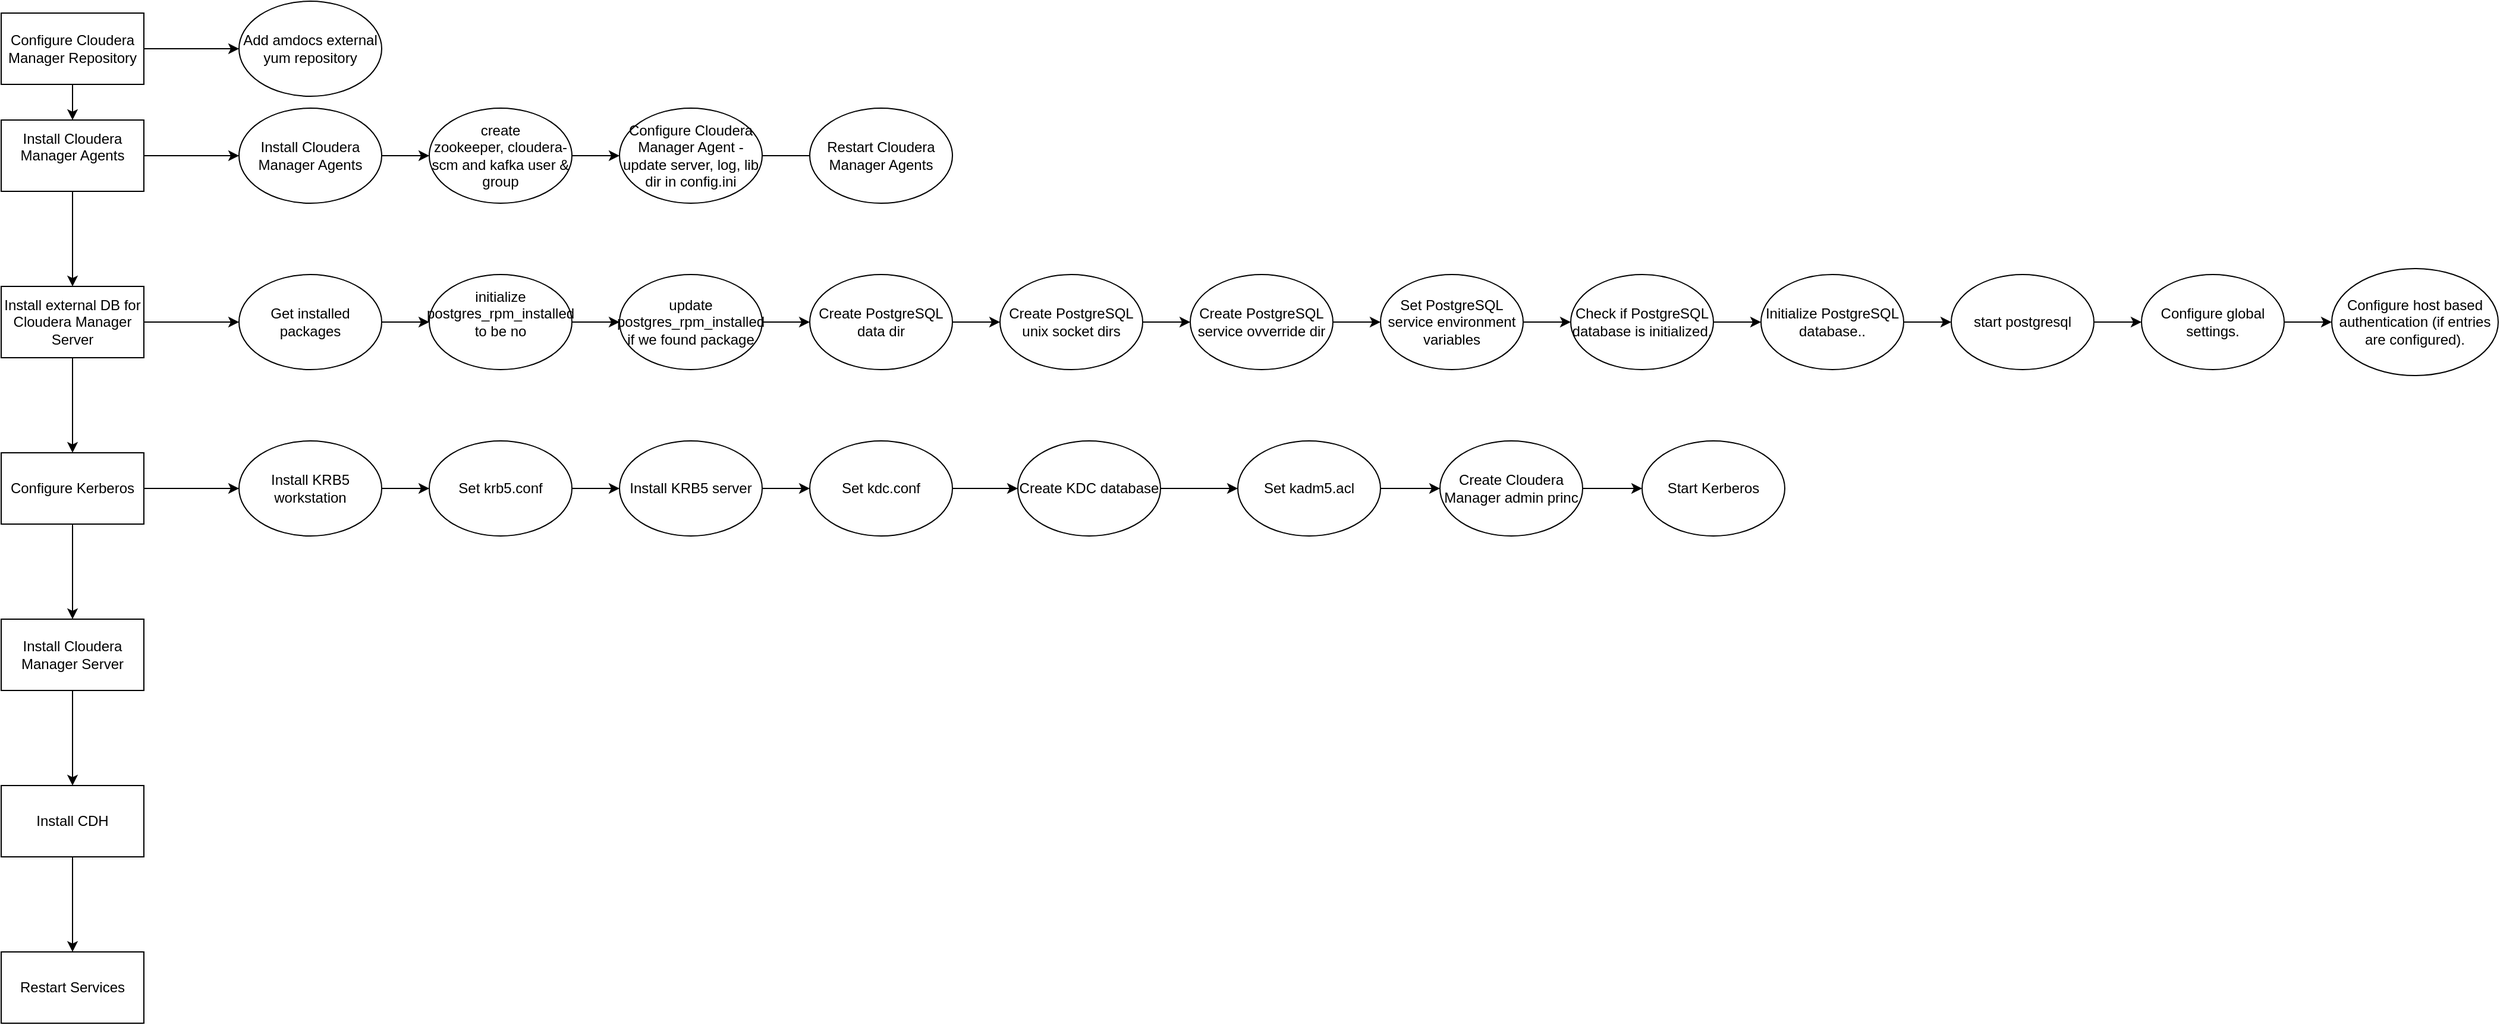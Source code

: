 <mxfile version="13.10.0" type="github">
  <diagram id="29YZ0Py1t4EAO77H3x10" name="Page-1">
    <mxGraphModel dx="2595" dy="1370" grid="1" gridSize="10" guides="1" tooltips="1" connect="1" arrows="1" fold="1" page="1" pageScale="1" pageWidth="850" pageHeight="1100" math="0" shadow="0">
      <root>
        <mxCell id="0" />
        <mxCell id="1" parent="0" />
        <mxCell id="Dh1NTllMK92IxTkZGG6l-3" value="" style="edgeStyle=orthogonalEdgeStyle;rounded=0;orthogonalLoop=1;jettySize=auto;html=1;" edge="1" parent="1" source="Dh1NTllMK92IxTkZGG6l-1" target="Dh1NTllMK92IxTkZGG6l-2">
          <mxGeometry relative="1" as="geometry" />
        </mxCell>
        <mxCell id="Dh1NTllMK92IxTkZGG6l-15" value="" style="edgeStyle=orthogonalEdgeStyle;rounded=0;orthogonalLoop=1;jettySize=auto;html=1;" edge="1" parent="1" source="Dh1NTllMK92IxTkZGG6l-1" target="Dh1NTllMK92IxTkZGG6l-14">
          <mxGeometry relative="1" as="geometry" />
        </mxCell>
        <mxCell id="Dh1NTllMK92IxTkZGG6l-1" value="Configure Cloudera Manager Repository" style="rounded=0;whiteSpace=wrap;html=1;" vertex="1" parent="1">
          <mxGeometry x="360" y="40" width="120" height="60" as="geometry" />
        </mxCell>
        <mxCell id="Dh1NTllMK92IxTkZGG6l-5" value="" style="edgeStyle=orthogonalEdgeStyle;rounded=0;orthogonalLoop=1;jettySize=auto;html=1;" edge="1" parent="1" source="Dh1NTllMK92IxTkZGG6l-2" target="Dh1NTllMK92IxTkZGG6l-4">
          <mxGeometry relative="1" as="geometry" />
        </mxCell>
        <mxCell id="Dh1NTllMK92IxTkZGG6l-17" value="" style="edgeStyle=orthogonalEdgeStyle;rounded=0;orthogonalLoop=1;jettySize=auto;html=1;" edge="1" parent="1" source="Dh1NTllMK92IxTkZGG6l-2" target="Dh1NTllMK92IxTkZGG6l-16">
          <mxGeometry relative="1" as="geometry" />
        </mxCell>
        <mxCell id="Dh1NTllMK92IxTkZGG6l-2" value="&lt;div&gt;Install Cloudera Manager Agents&lt;/div&gt;&lt;div&gt;&lt;br&gt;&lt;/div&gt;" style="whiteSpace=wrap;html=1;rounded=0;" vertex="1" parent="1">
          <mxGeometry x="360" y="130" width="120" height="60" as="geometry" />
        </mxCell>
        <mxCell id="Dh1NTllMK92IxTkZGG6l-7" value="" style="edgeStyle=orthogonalEdgeStyle;rounded=0;orthogonalLoop=1;jettySize=auto;html=1;" edge="1" parent="1" source="Dh1NTllMK92IxTkZGG6l-4" target="Dh1NTllMK92IxTkZGG6l-6">
          <mxGeometry relative="1" as="geometry" />
        </mxCell>
        <mxCell id="Dh1NTllMK92IxTkZGG6l-32" value="" style="edgeStyle=orthogonalEdgeStyle;rounded=0;orthogonalLoop=1;jettySize=auto;html=1;" edge="1" parent="1" source="Dh1NTllMK92IxTkZGG6l-4" target="Dh1NTllMK92IxTkZGG6l-31">
          <mxGeometry relative="1" as="geometry" />
        </mxCell>
        <mxCell id="Dh1NTllMK92IxTkZGG6l-4" value="Install external DB for Cloudera Manager Server" style="whiteSpace=wrap;html=1;rounded=0;" vertex="1" parent="1">
          <mxGeometry x="360" y="270" width="120" height="60" as="geometry" />
        </mxCell>
        <mxCell id="Dh1NTllMK92IxTkZGG6l-9" value="" style="edgeStyle=orthogonalEdgeStyle;rounded=0;orthogonalLoop=1;jettySize=auto;html=1;" edge="1" parent="1" source="Dh1NTllMK92IxTkZGG6l-6" target="Dh1NTllMK92IxTkZGG6l-8">
          <mxGeometry relative="1" as="geometry" />
        </mxCell>
        <mxCell id="Dh1NTllMK92IxTkZGG6l-56" value="" style="edgeStyle=orthogonalEdgeStyle;rounded=0;orthogonalLoop=1;jettySize=auto;html=1;" edge="1" parent="1" source="Dh1NTllMK92IxTkZGG6l-6" target="Dh1NTllMK92IxTkZGG6l-55">
          <mxGeometry relative="1" as="geometry" />
        </mxCell>
        <mxCell id="Dh1NTllMK92IxTkZGG6l-6" value="Configure Kerberos" style="whiteSpace=wrap;html=1;rounded=0;" vertex="1" parent="1">
          <mxGeometry x="360" y="410" width="120" height="60" as="geometry" />
        </mxCell>
        <mxCell id="Dh1NTllMK92IxTkZGG6l-11" value="" style="edgeStyle=orthogonalEdgeStyle;rounded=0;orthogonalLoop=1;jettySize=auto;html=1;" edge="1" parent="1" source="Dh1NTllMK92IxTkZGG6l-8" target="Dh1NTllMK92IxTkZGG6l-10">
          <mxGeometry relative="1" as="geometry" />
        </mxCell>
        <mxCell id="Dh1NTllMK92IxTkZGG6l-8" value="Install Cloudera Manager Server" style="whiteSpace=wrap;html=1;rounded=0;" vertex="1" parent="1">
          <mxGeometry x="360" y="550" width="120" height="60" as="geometry" />
        </mxCell>
        <mxCell id="Dh1NTllMK92IxTkZGG6l-13" value="" style="edgeStyle=orthogonalEdgeStyle;rounded=0;orthogonalLoop=1;jettySize=auto;html=1;" edge="1" parent="1" source="Dh1NTllMK92IxTkZGG6l-10" target="Dh1NTllMK92IxTkZGG6l-12">
          <mxGeometry relative="1" as="geometry" />
        </mxCell>
        <mxCell id="Dh1NTllMK92IxTkZGG6l-10" value="Install CDH" style="whiteSpace=wrap;html=1;rounded=0;" vertex="1" parent="1">
          <mxGeometry x="360" y="690" width="120" height="60" as="geometry" />
        </mxCell>
        <mxCell id="Dh1NTllMK92IxTkZGG6l-12" value="Restart Services" style="whiteSpace=wrap;html=1;rounded=0;" vertex="1" parent="1">
          <mxGeometry x="360" y="830" width="120" height="60" as="geometry" />
        </mxCell>
        <mxCell id="Dh1NTllMK92IxTkZGG6l-14" value="Add amdocs external yum repository" style="ellipse;whiteSpace=wrap;html=1;rounded=0;" vertex="1" parent="1">
          <mxGeometry x="560" y="30" width="120" height="80" as="geometry" />
        </mxCell>
        <mxCell id="Dh1NTllMK92IxTkZGG6l-19" value="" style="edgeStyle=orthogonalEdgeStyle;rounded=0;orthogonalLoop=1;jettySize=auto;html=1;" edge="1" parent="1" source="Dh1NTllMK92IxTkZGG6l-16" target="Dh1NTllMK92IxTkZGG6l-18">
          <mxGeometry relative="1" as="geometry" />
        </mxCell>
        <mxCell id="Dh1NTllMK92IxTkZGG6l-16" value="Install Cloudera Manager Agents" style="ellipse;whiteSpace=wrap;html=1;rounded=0;" vertex="1" parent="1">
          <mxGeometry x="560" y="120" width="120" height="80" as="geometry" />
        </mxCell>
        <mxCell id="Dh1NTllMK92IxTkZGG6l-21" value="" style="edgeStyle=orthogonalEdgeStyle;rounded=0;orthogonalLoop=1;jettySize=auto;html=1;" edge="1" parent="1" source="Dh1NTllMK92IxTkZGG6l-18" target="Dh1NTllMK92IxTkZGG6l-20">
          <mxGeometry relative="1" as="geometry" />
        </mxCell>
        <mxCell id="Dh1NTllMK92IxTkZGG6l-18" value="create zookeeper,&amp;nbsp;cloudera-scm and kafka user &amp;amp; group" style="ellipse;whiteSpace=wrap;html=1;rounded=0;" vertex="1" parent="1">
          <mxGeometry x="720" y="120" width="120" height="80" as="geometry" />
        </mxCell>
        <mxCell id="Dh1NTllMK92IxTkZGG6l-25" value="" style="edgeStyle=orthogonalEdgeStyle;rounded=0;orthogonalLoop=1;jettySize=auto;html=1;" edge="1" parent="1" source="Dh1NTllMK92IxTkZGG6l-20">
          <mxGeometry relative="1" as="geometry">
            <mxPoint x="1120" y="160" as="targetPoint" />
          </mxGeometry>
        </mxCell>
        <mxCell id="Dh1NTllMK92IxTkZGG6l-20" value="Configure Cloudera Manager Agent - update server, log, lib dir in config.ini" style="ellipse;whiteSpace=wrap;html=1;rounded=0;" vertex="1" parent="1">
          <mxGeometry x="880" y="120" width="120" height="80" as="geometry" />
        </mxCell>
        <mxCell id="Dh1NTllMK92IxTkZGG6l-30" value="Restart Cloudera Manager Agents" style="ellipse;whiteSpace=wrap;html=1;" vertex="1" parent="1">
          <mxGeometry x="1040" y="120" width="120" height="80" as="geometry" />
        </mxCell>
        <mxCell id="Dh1NTllMK92IxTkZGG6l-34" value="" style="edgeStyle=orthogonalEdgeStyle;rounded=0;orthogonalLoop=1;jettySize=auto;html=1;" edge="1" parent="1" source="Dh1NTllMK92IxTkZGG6l-31" target="Dh1NTllMK92IxTkZGG6l-33">
          <mxGeometry relative="1" as="geometry" />
        </mxCell>
        <mxCell id="Dh1NTllMK92IxTkZGG6l-31" value="Get installed packages" style="ellipse;whiteSpace=wrap;html=1;rounded=0;" vertex="1" parent="1">
          <mxGeometry x="560" y="260" width="120" height="80" as="geometry" />
        </mxCell>
        <mxCell id="Dh1NTllMK92IxTkZGG6l-36" value="" style="edgeStyle=orthogonalEdgeStyle;rounded=0;orthogonalLoop=1;jettySize=auto;html=1;" edge="1" parent="1" source="Dh1NTllMK92IxTkZGG6l-33" target="Dh1NTllMK92IxTkZGG6l-35">
          <mxGeometry relative="1" as="geometry" />
        </mxCell>
        <mxCell id="Dh1NTllMK92IxTkZGG6l-33" value="&lt;div&gt;initialize postgres_rpm_installed to be no&lt;/div&gt;&lt;div&gt;&lt;br&gt;&lt;/div&gt;" style="ellipse;whiteSpace=wrap;html=1;rounded=0;" vertex="1" parent="1">
          <mxGeometry x="720" y="260" width="120" height="80" as="geometry" />
        </mxCell>
        <mxCell id="Dh1NTllMK92IxTkZGG6l-38" value="" style="edgeStyle=orthogonalEdgeStyle;rounded=0;orthogonalLoop=1;jettySize=auto;html=1;" edge="1" parent="1" source="Dh1NTllMK92IxTkZGG6l-35" target="Dh1NTllMK92IxTkZGG6l-37">
          <mxGeometry relative="1" as="geometry" />
        </mxCell>
        <mxCell id="Dh1NTllMK92IxTkZGG6l-35" value="update postgres_rpm_installed if we found package" style="ellipse;whiteSpace=wrap;html=1;rounded=0;" vertex="1" parent="1">
          <mxGeometry x="880" y="260" width="120" height="80" as="geometry" />
        </mxCell>
        <mxCell id="Dh1NTllMK92IxTkZGG6l-40" value="" style="edgeStyle=orthogonalEdgeStyle;rounded=0;orthogonalLoop=1;jettySize=auto;html=1;" edge="1" parent="1" source="Dh1NTllMK92IxTkZGG6l-37" target="Dh1NTllMK92IxTkZGG6l-39">
          <mxGeometry relative="1" as="geometry" />
        </mxCell>
        <mxCell id="Dh1NTllMK92IxTkZGG6l-37" value="&lt;div&gt;Create PostgreSQL data dir&lt;/div&gt;" style="ellipse;whiteSpace=wrap;html=1;rounded=0;" vertex="1" parent="1">
          <mxGeometry x="1040" y="260" width="120" height="80" as="geometry" />
        </mxCell>
        <mxCell id="Dh1NTllMK92IxTkZGG6l-42" value="" style="edgeStyle=orthogonalEdgeStyle;rounded=0;orthogonalLoop=1;jettySize=auto;html=1;" edge="1" parent="1" source="Dh1NTllMK92IxTkZGG6l-39" target="Dh1NTllMK92IxTkZGG6l-41">
          <mxGeometry relative="1" as="geometry" />
        </mxCell>
        <mxCell id="Dh1NTllMK92IxTkZGG6l-39" value="Create PostgreSQL unix socket dirs" style="ellipse;whiteSpace=wrap;html=1;rounded=0;" vertex="1" parent="1">
          <mxGeometry x="1200" y="260" width="120" height="80" as="geometry" />
        </mxCell>
        <mxCell id="Dh1NTllMK92IxTkZGG6l-44" value="" style="edgeStyle=orthogonalEdgeStyle;rounded=0;orthogonalLoop=1;jettySize=auto;html=1;" edge="1" parent="1" source="Dh1NTllMK92IxTkZGG6l-41" target="Dh1NTllMK92IxTkZGG6l-43">
          <mxGeometry relative="1" as="geometry" />
        </mxCell>
        <mxCell id="Dh1NTllMK92IxTkZGG6l-41" value="&lt;div&gt;Create PostgreSQL service ovverride dir&lt;/div&gt;" style="ellipse;whiteSpace=wrap;html=1;rounded=0;" vertex="1" parent="1">
          <mxGeometry x="1360" y="260" width="120" height="80" as="geometry" />
        </mxCell>
        <mxCell id="Dh1NTllMK92IxTkZGG6l-46" value="" style="edgeStyle=orthogonalEdgeStyle;rounded=0;orthogonalLoop=1;jettySize=auto;html=1;" edge="1" parent="1" source="Dh1NTllMK92IxTkZGG6l-43" target="Dh1NTllMK92IxTkZGG6l-45">
          <mxGeometry relative="1" as="geometry" />
        </mxCell>
        <mxCell id="Dh1NTllMK92IxTkZGG6l-43" value="Set PostgreSQL service environment variables" style="ellipse;whiteSpace=wrap;html=1;rounded=0;" vertex="1" parent="1">
          <mxGeometry x="1520" y="260" width="120" height="80" as="geometry" />
        </mxCell>
        <mxCell id="Dh1NTllMK92IxTkZGG6l-48" value="" style="edgeStyle=orthogonalEdgeStyle;rounded=0;orthogonalLoop=1;jettySize=auto;html=1;" edge="1" parent="1" source="Dh1NTllMK92IxTkZGG6l-45" target="Dh1NTllMK92IxTkZGG6l-47">
          <mxGeometry relative="1" as="geometry" />
        </mxCell>
        <mxCell id="Dh1NTllMK92IxTkZGG6l-45" value="Check if PostgreSQL database is initialized." style="ellipse;whiteSpace=wrap;html=1;rounded=0;" vertex="1" parent="1">
          <mxGeometry x="1680" y="260" width="120" height="80" as="geometry" />
        </mxCell>
        <mxCell id="Dh1NTllMK92IxTkZGG6l-50" value="" style="edgeStyle=orthogonalEdgeStyle;rounded=0;orthogonalLoop=1;jettySize=auto;html=1;" edge="1" parent="1" source="Dh1NTllMK92IxTkZGG6l-47" target="Dh1NTllMK92IxTkZGG6l-49">
          <mxGeometry relative="1" as="geometry" />
        </mxCell>
        <mxCell id="Dh1NTllMK92IxTkZGG6l-47" value="Initialize PostgreSQL database.." style="ellipse;whiteSpace=wrap;html=1;rounded=0;" vertex="1" parent="1">
          <mxGeometry x="1840" y="260" width="120" height="80" as="geometry" />
        </mxCell>
        <mxCell id="Dh1NTllMK92IxTkZGG6l-52" value="" style="edgeStyle=orthogonalEdgeStyle;rounded=0;orthogonalLoop=1;jettySize=auto;html=1;" edge="1" parent="1" source="Dh1NTllMK92IxTkZGG6l-49" target="Dh1NTllMK92IxTkZGG6l-51">
          <mxGeometry relative="1" as="geometry" />
        </mxCell>
        <mxCell id="Dh1NTllMK92IxTkZGG6l-49" value="start postgresql" style="ellipse;whiteSpace=wrap;html=1;rounded=0;" vertex="1" parent="1">
          <mxGeometry x="2000" y="260" width="120" height="80" as="geometry" />
        </mxCell>
        <mxCell id="Dh1NTllMK92IxTkZGG6l-54" value="" style="edgeStyle=orthogonalEdgeStyle;rounded=0;orthogonalLoop=1;jettySize=auto;html=1;" edge="1" parent="1" source="Dh1NTllMK92IxTkZGG6l-51" target="Dh1NTllMK92IxTkZGG6l-53">
          <mxGeometry relative="1" as="geometry" />
        </mxCell>
        <mxCell id="Dh1NTllMK92IxTkZGG6l-51" value="Configure global settings." style="ellipse;whiteSpace=wrap;html=1;rounded=0;" vertex="1" parent="1">
          <mxGeometry x="2160" y="260" width="120" height="80" as="geometry" />
        </mxCell>
        <mxCell id="Dh1NTllMK92IxTkZGG6l-53" value="&lt;div&gt;Configure host based authentication (if entries are configured).&lt;/div&gt;" style="ellipse;whiteSpace=wrap;html=1;rounded=0;" vertex="1" parent="1">
          <mxGeometry x="2320" y="255" width="140" height="90" as="geometry" />
        </mxCell>
        <mxCell id="Dh1NTllMK92IxTkZGG6l-58" value="" style="edgeStyle=orthogonalEdgeStyle;rounded=0;orthogonalLoop=1;jettySize=auto;html=1;" edge="1" parent="1" source="Dh1NTllMK92IxTkZGG6l-55" target="Dh1NTllMK92IxTkZGG6l-57">
          <mxGeometry relative="1" as="geometry" />
        </mxCell>
        <mxCell id="Dh1NTllMK92IxTkZGG6l-55" value="&lt;div&gt;&lt;span&gt;Install KRB5 workstation&lt;/span&gt;&lt;br&gt;&lt;/div&gt;" style="ellipse;whiteSpace=wrap;html=1;rounded=0;" vertex="1" parent="1">
          <mxGeometry x="560" y="400" width="120" height="80" as="geometry" />
        </mxCell>
        <mxCell id="Dh1NTllMK92IxTkZGG6l-60" value="" style="edgeStyle=orthogonalEdgeStyle;rounded=0;orthogonalLoop=1;jettySize=auto;html=1;" edge="1" parent="1" source="Dh1NTllMK92IxTkZGG6l-57" target="Dh1NTllMK92IxTkZGG6l-59">
          <mxGeometry relative="1" as="geometry" />
        </mxCell>
        <mxCell id="Dh1NTllMK92IxTkZGG6l-57" value="Set krb5.conf" style="ellipse;whiteSpace=wrap;html=1;rounded=0;" vertex="1" parent="1">
          <mxGeometry x="720" y="400" width="120" height="80" as="geometry" />
        </mxCell>
        <mxCell id="Dh1NTllMK92IxTkZGG6l-62" value="" style="edgeStyle=orthogonalEdgeStyle;rounded=0;orthogonalLoop=1;jettySize=auto;html=1;" edge="1" parent="1" source="Dh1NTllMK92IxTkZGG6l-59" target="Dh1NTllMK92IxTkZGG6l-61">
          <mxGeometry relative="1" as="geometry" />
        </mxCell>
        <mxCell id="Dh1NTllMK92IxTkZGG6l-59" value="Install KRB5 server" style="ellipse;whiteSpace=wrap;html=1;rounded=0;" vertex="1" parent="1">
          <mxGeometry x="880" y="400" width="120" height="80" as="geometry" />
        </mxCell>
        <mxCell id="Dh1NTllMK92IxTkZGG6l-64" value="" style="edgeStyle=orthogonalEdgeStyle;rounded=0;orthogonalLoop=1;jettySize=auto;html=1;" edge="1" parent="1" source="Dh1NTllMK92IxTkZGG6l-61" target="Dh1NTllMK92IxTkZGG6l-63">
          <mxGeometry relative="1" as="geometry" />
        </mxCell>
        <mxCell id="Dh1NTllMK92IxTkZGG6l-61" value="Set kdc.conf" style="ellipse;whiteSpace=wrap;html=1;rounded=0;" vertex="1" parent="1">
          <mxGeometry x="1040" y="400" width="120" height="80" as="geometry" />
        </mxCell>
        <mxCell id="Dh1NTllMK92IxTkZGG6l-66" value="" style="edgeStyle=orthogonalEdgeStyle;rounded=0;orthogonalLoop=1;jettySize=auto;html=1;" edge="1" parent="1" source="Dh1NTllMK92IxTkZGG6l-63" target="Dh1NTllMK92IxTkZGG6l-65">
          <mxGeometry relative="1" as="geometry" />
        </mxCell>
        <mxCell id="Dh1NTllMK92IxTkZGG6l-63" value="Create KDC database" style="ellipse;whiteSpace=wrap;html=1;rounded=0;" vertex="1" parent="1">
          <mxGeometry x="1215" y="400" width="120" height="80" as="geometry" />
        </mxCell>
        <mxCell id="Dh1NTllMK92IxTkZGG6l-68" value="" style="edgeStyle=orthogonalEdgeStyle;rounded=0;orthogonalLoop=1;jettySize=auto;html=1;" edge="1" parent="1" source="Dh1NTllMK92IxTkZGG6l-65" target="Dh1NTllMK92IxTkZGG6l-67">
          <mxGeometry relative="1" as="geometry" />
        </mxCell>
        <mxCell id="Dh1NTllMK92IxTkZGG6l-65" value="Set kadm5.acl" style="ellipse;whiteSpace=wrap;html=1;rounded=0;" vertex="1" parent="1">
          <mxGeometry x="1400" y="400" width="120" height="80" as="geometry" />
        </mxCell>
        <mxCell id="Dh1NTllMK92IxTkZGG6l-70" value="" style="edgeStyle=orthogonalEdgeStyle;rounded=0;orthogonalLoop=1;jettySize=auto;html=1;" edge="1" parent="1" source="Dh1NTllMK92IxTkZGG6l-67" target="Dh1NTllMK92IxTkZGG6l-69">
          <mxGeometry relative="1" as="geometry" />
        </mxCell>
        <mxCell id="Dh1NTllMK92IxTkZGG6l-67" value="Create Cloudera Manager admin princ" style="ellipse;whiteSpace=wrap;html=1;rounded=0;" vertex="1" parent="1">
          <mxGeometry x="1570" y="400" width="120" height="80" as="geometry" />
        </mxCell>
        <mxCell id="Dh1NTllMK92IxTkZGG6l-69" value="Start Kerberos" style="ellipse;whiteSpace=wrap;html=1;rounded=0;" vertex="1" parent="1">
          <mxGeometry x="1740" y="400" width="120" height="80" as="geometry" />
        </mxCell>
      </root>
    </mxGraphModel>
  </diagram>
</mxfile>
